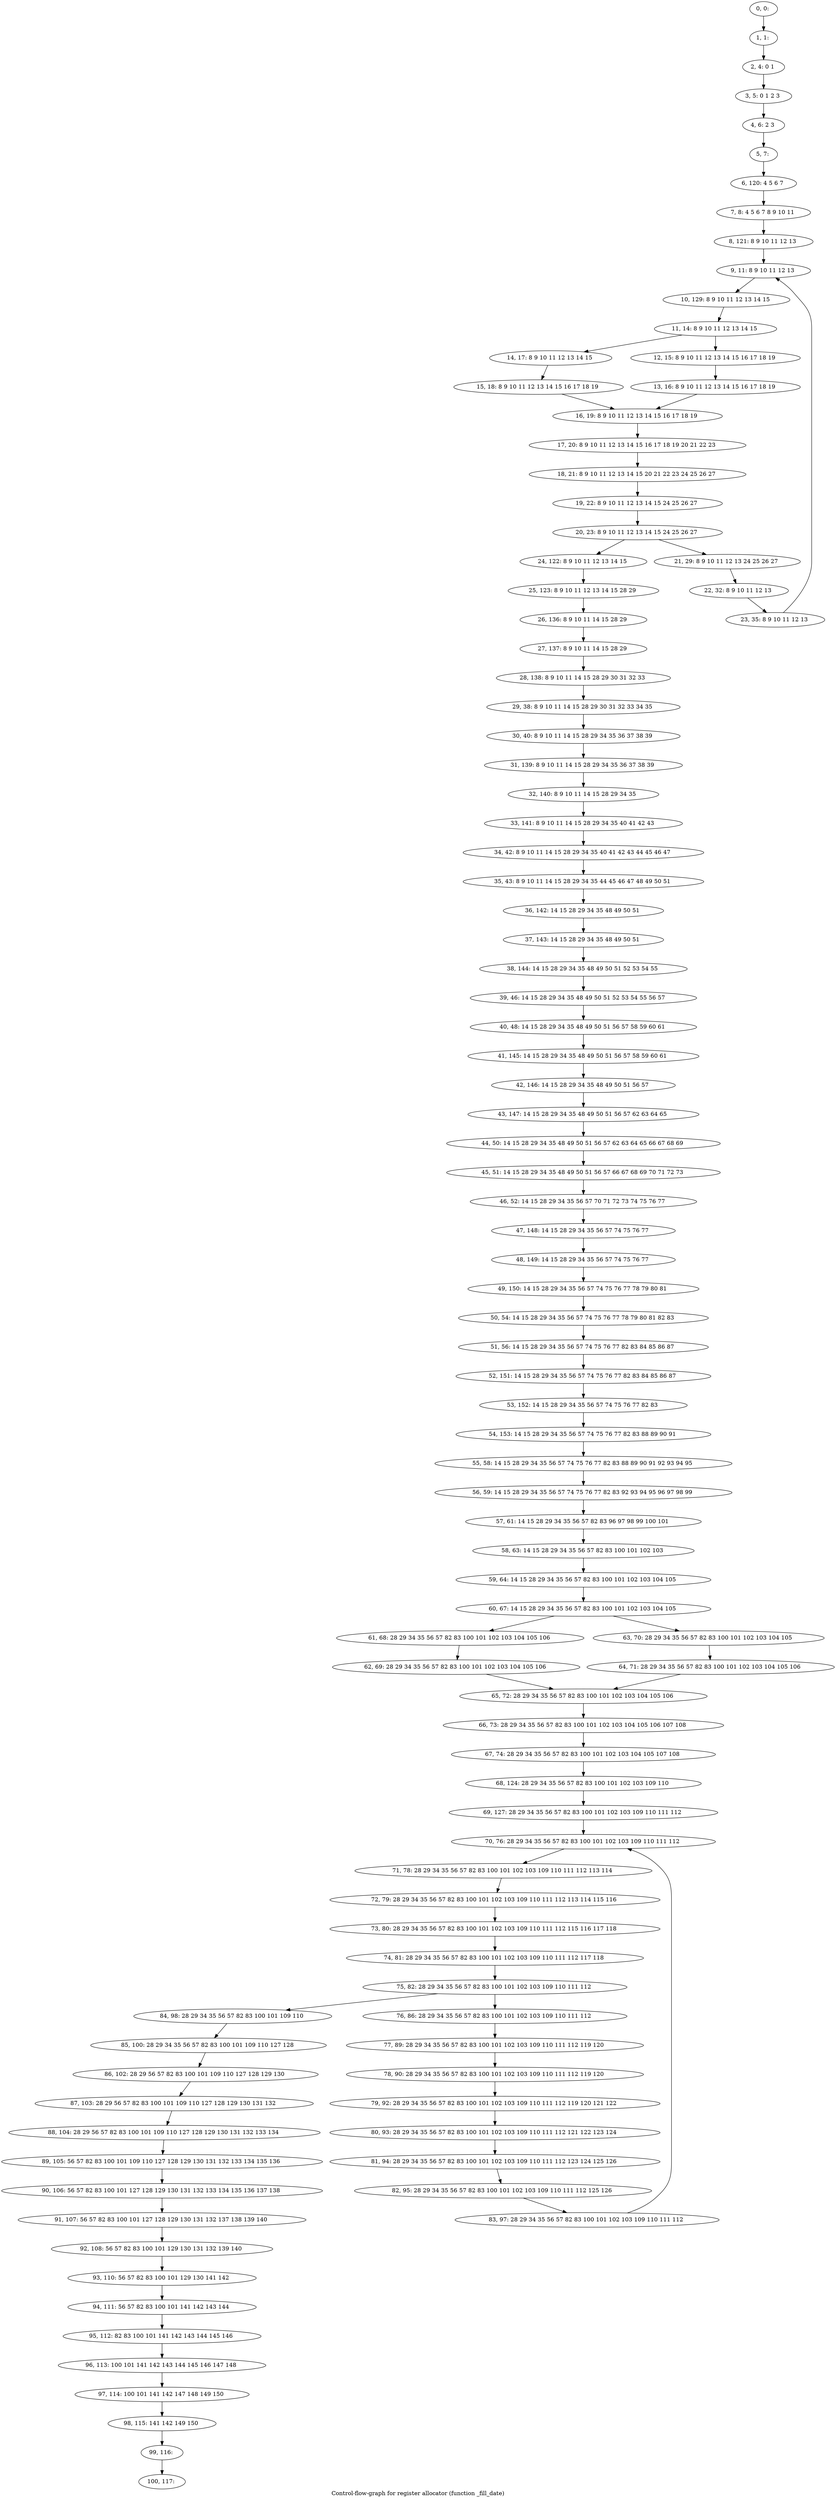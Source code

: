 digraph G {
graph [label="Control-flow-graph for register allocator (function _fill_date)"]
0[label="0, 0: "];
1[label="1, 1: "];
2[label="2, 4: 0 1 "];
3[label="3, 5: 0 1 2 3 "];
4[label="4, 6: 2 3 "];
5[label="5, 7: "];
6[label="6, 120: 4 5 6 7 "];
7[label="7, 8: 4 5 6 7 8 9 10 11 "];
8[label="8, 121: 8 9 10 11 12 13 "];
9[label="9, 11: 8 9 10 11 12 13 "];
10[label="10, 129: 8 9 10 11 12 13 14 15 "];
11[label="11, 14: 8 9 10 11 12 13 14 15 "];
12[label="12, 15: 8 9 10 11 12 13 14 15 16 17 18 19 "];
13[label="13, 16: 8 9 10 11 12 13 14 15 16 17 18 19 "];
14[label="14, 17: 8 9 10 11 12 13 14 15 "];
15[label="15, 18: 8 9 10 11 12 13 14 15 16 17 18 19 "];
16[label="16, 19: 8 9 10 11 12 13 14 15 16 17 18 19 "];
17[label="17, 20: 8 9 10 11 12 13 14 15 16 17 18 19 20 21 22 23 "];
18[label="18, 21: 8 9 10 11 12 13 14 15 20 21 22 23 24 25 26 27 "];
19[label="19, 22: 8 9 10 11 12 13 14 15 24 25 26 27 "];
20[label="20, 23: 8 9 10 11 12 13 14 15 24 25 26 27 "];
21[label="21, 29: 8 9 10 11 12 13 24 25 26 27 "];
22[label="22, 32: 8 9 10 11 12 13 "];
23[label="23, 35: 8 9 10 11 12 13 "];
24[label="24, 122: 8 9 10 11 12 13 14 15 "];
25[label="25, 123: 8 9 10 11 12 13 14 15 28 29 "];
26[label="26, 136: 8 9 10 11 14 15 28 29 "];
27[label="27, 137: 8 9 10 11 14 15 28 29 "];
28[label="28, 138: 8 9 10 11 14 15 28 29 30 31 32 33 "];
29[label="29, 38: 8 9 10 11 14 15 28 29 30 31 32 33 34 35 "];
30[label="30, 40: 8 9 10 11 14 15 28 29 34 35 36 37 38 39 "];
31[label="31, 139: 8 9 10 11 14 15 28 29 34 35 36 37 38 39 "];
32[label="32, 140: 8 9 10 11 14 15 28 29 34 35 "];
33[label="33, 141: 8 9 10 11 14 15 28 29 34 35 40 41 42 43 "];
34[label="34, 42: 8 9 10 11 14 15 28 29 34 35 40 41 42 43 44 45 46 47 "];
35[label="35, 43: 8 9 10 11 14 15 28 29 34 35 44 45 46 47 48 49 50 51 "];
36[label="36, 142: 14 15 28 29 34 35 48 49 50 51 "];
37[label="37, 143: 14 15 28 29 34 35 48 49 50 51 "];
38[label="38, 144: 14 15 28 29 34 35 48 49 50 51 52 53 54 55 "];
39[label="39, 46: 14 15 28 29 34 35 48 49 50 51 52 53 54 55 56 57 "];
40[label="40, 48: 14 15 28 29 34 35 48 49 50 51 56 57 58 59 60 61 "];
41[label="41, 145: 14 15 28 29 34 35 48 49 50 51 56 57 58 59 60 61 "];
42[label="42, 146: 14 15 28 29 34 35 48 49 50 51 56 57 "];
43[label="43, 147: 14 15 28 29 34 35 48 49 50 51 56 57 62 63 64 65 "];
44[label="44, 50: 14 15 28 29 34 35 48 49 50 51 56 57 62 63 64 65 66 67 68 69 "];
45[label="45, 51: 14 15 28 29 34 35 48 49 50 51 56 57 66 67 68 69 70 71 72 73 "];
46[label="46, 52: 14 15 28 29 34 35 56 57 70 71 72 73 74 75 76 77 "];
47[label="47, 148: 14 15 28 29 34 35 56 57 74 75 76 77 "];
48[label="48, 149: 14 15 28 29 34 35 56 57 74 75 76 77 "];
49[label="49, 150: 14 15 28 29 34 35 56 57 74 75 76 77 78 79 80 81 "];
50[label="50, 54: 14 15 28 29 34 35 56 57 74 75 76 77 78 79 80 81 82 83 "];
51[label="51, 56: 14 15 28 29 34 35 56 57 74 75 76 77 82 83 84 85 86 87 "];
52[label="52, 151: 14 15 28 29 34 35 56 57 74 75 76 77 82 83 84 85 86 87 "];
53[label="53, 152: 14 15 28 29 34 35 56 57 74 75 76 77 82 83 "];
54[label="54, 153: 14 15 28 29 34 35 56 57 74 75 76 77 82 83 88 89 90 91 "];
55[label="55, 58: 14 15 28 29 34 35 56 57 74 75 76 77 82 83 88 89 90 91 92 93 94 95 "];
56[label="56, 59: 14 15 28 29 34 35 56 57 74 75 76 77 82 83 92 93 94 95 96 97 98 99 "];
57[label="57, 61: 14 15 28 29 34 35 56 57 82 83 96 97 98 99 100 101 "];
58[label="58, 63: 14 15 28 29 34 35 56 57 82 83 100 101 102 103 "];
59[label="59, 64: 14 15 28 29 34 35 56 57 82 83 100 101 102 103 104 105 "];
60[label="60, 67: 14 15 28 29 34 35 56 57 82 83 100 101 102 103 104 105 "];
61[label="61, 68: 28 29 34 35 56 57 82 83 100 101 102 103 104 105 106 "];
62[label="62, 69: 28 29 34 35 56 57 82 83 100 101 102 103 104 105 106 "];
63[label="63, 70: 28 29 34 35 56 57 82 83 100 101 102 103 104 105 "];
64[label="64, 71: 28 29 34 35 56 57 82 83 100 101 102 103 104 105 106 "];
65[label="65, 72: 28 29 34 35 56 57 82 83 100 101 102 103 104 105 106 "];
66[label="66, 73: 28 29 34 35 56 57 82 83 100 101 102 103 104 105 106 107 108 "];
67[label="67, 74: 28 29 34 35 56 57 82 83 100 101 102 103 104 105 107 108 "];
68[label="68, 124: 28 29 34 35 56 57 82 83 100 101 102 103 109 110 "];
69[label="69, 127: 28 29 34 35 56 57 82 83 100 101 102 103 109 110 111 112 "];
70[label="70, 76: 28 29 34 35 56 57 82 83 100 101 102 103 109 110 111 112 "];
71[label="71, 78: 28 29 34 35 56 57 82 83 100 101 102 103 109 110 111 112 113 114 "];
72[label="72, 79: 28 29 34 35 56 57 82 83 100 101 102 103 109 110 111 112 113 114 115 116 "];
73[label="73, 80: 28 29 34 35 56 57 82 83 100 101 102 103 109 110 111 112 115 116 117 118 "];
74[label="74, 81: 28 29 34 35 56 57 82 83 100 101 102 103 109 110 111 112 117 118 "];
75[label="75, 82: 28 29 34 35 56 57 82 83 100 101 102 103 109 110 111 112 "];
76[label="76, 86: 28 29 34 35 56 57 82 83 100 101 102 103 109 110 111 112 "];
77[label="77, 89: 28 29 34 35 56 57 82 83 100 101 102 103 109 110 111 112 119 120 "];
78[label="78, 90: 28 29 34 35 56 57 82 83 100 101 102 103 109 110 111 112 119 120 "];
79[label="79, 92: 28 29 34 35 56 57 82 83 100 101 102 103 109 110 111 112 119 120 121 122 "];
80[label="80, 93: 28 29 34 35 56 57 82 83 100 101 102 103 109 110 111 112 121 122 123 124 "];
81[label="81, 94: 28 29 34 35 56 57 82 83 100 101 102 103 109 110 111 112 123 124 125 126 "];
82[label="82, 95: 28 29 34 35 56 57 82 83 100 101 102 103 109 110 111 112 125 126 "];
83[label="83, 97: 28 29 34 35 56 57 82 83 100 101 102 103 109 110 111 112 "];
84[label="84, 98: 28 29 34 35 56 57 82 83 100 101 109 110 "];
85[label="85, 100: 28 29 34 35 56 57 82 83 100 101 109 110 127 128 "];
86[label="86, 102: 28 29 56 57 82 83 100 101 109 110 127 128 129 130 "];
87[label="87, 103: 28 29 56 57 82 83 100 101 109 110 127 128 129 130 131 132 "];
88[label="88, 104: 28 29 56 57 82 83 100 101 109 110 127 128 129 130 131 132 133 134 "];
89[label="89, 105: 56 57 82 83 100 101 109 110 127 128 129 130 131 132 133 134 135 136 "];
90[label="90, 106: 56 57 82 83 100 101 127 128 129 130 131 132 133 134 135 136 137 138 "];
91[label="91, 107: 56 57 82 83 100 101 127 128 129 130 131 132 137 138 139 140 "];
92[label="92, 108: 56 57 82 83 100 101 129 130 131 132 139 140 "];
93[label="93, 110: 56 57 82 83 100 101 129 130 141 142 "];
94[label="94, 111: 56 57 82 83 100 101 141 142 143 144 "];
95[label="95, 112: 82 83 100 101 141 142 143 144 145 146 "];
96[label="96, 113: 100 101 141 142 143 144 145 146 147 148 "];
97[label="97, 114: 100 101 141 142 147 148 149 150 "];
98[label="98, 115: 141 142 149 150 "];
99[label="99, 116: "];
100[label="100, 117: "];
0->1 ;
1->2 ;
2->3 ;
3->4 ;
4->5 ;
5->6 ;
6->7 ;
7->8 ;
8->9 ;
9->10 ;
10->11 ;
11->12 ;
11->14 ;
12->13 ;
13->16 ;
14->15 ;
15->16 ;
16->17 ;
17->18 ;
18->19 ;
19->20 ;
20->21 ;
20->24 ;
21->22 ;
22->23 ;
23->9 ;
24->25 ;
25->26 ;
26->27 ;
27->28 ;
28->29 ;
29->30 ;
30->31 ;
31->32 ;
32->33 ;
33->34 ;
34->35 ;
35->36 ;
36->37 ;
37->38 ;
38->39 ;
39->40 ;
40->41 ;
41->42 ;
42->43 ;
43->44 ;
44->45 ;
45->46 ;
46->47 ;
47->48 ;
48->49 ;
49->50 ;
50->51 ;
51->52 ;
52->53 ;
53->54 ;
54->55 ;
55->56 ;
56->57 ;
57->58 ;
58->59 ;
59->60 ;
60->61 ;
60->63 ;
61->62 ;
62->65 ;
63->64 ;
64->65 ;
65->66 ;
66->67 ;
67->68 ;
68->69 ;
69->70 ;
70->71 ;
71->72 ;
72->73 ;
73->74 ;
74->75 ;
75->76 ;
75->84 ;
76->77 ;
77->78 ;
78->79 ;
79->80 ;
80->81 ;
81->82 ;
82->83 ;
83->70 ;
84->85 ;
85->86 ;
86->87 ;
87->88 ;
88->89 ;
89->90 ;
90->91 ;
91->92 ;
92->93 ;
93->94 ;
94->95 ;
95->96 ;
96->97 ;
97->98 ;
98->99 ;
99->100 ;
}

